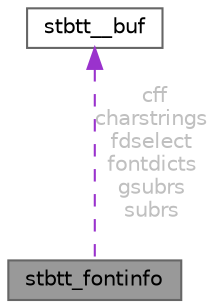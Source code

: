 digraph "stbtt_fontinfo"
{
 // LATEX_PDF_SIZE
  bgcolor="transparent";
  edge [fontname=Helvetica,fontsize=10,labelfontname=Helvetica,labelfontsize=10];
  node [fontname=Helvetica,fontsize=10,shape=box,height=0.2,width=0.4];
  Node1 [id="Node000001",label="stbtt_fontinfo",height=0.2,width=0.4,color="gray40", fillcolor="grey60", style="filled", fontcolor="black",tooltip=" "];
  Node2 -> Node1 [id="edge2_Node000001_Node000002",dir="back",color="darkorchid3",style="dashed",tooltip=" ",label=" cff\ncharstrings\nfdselect\nfontdicts\ngsubrs\nsubrs",fontcolor="grey" ];
  Node2 [id="Node000002",label="stbtt__buf",height=0.2,width=0.4,color="gray40", fillcolor="white", style="filled",URL="$structstbtt____buf.html",tooltip=" "];
}
